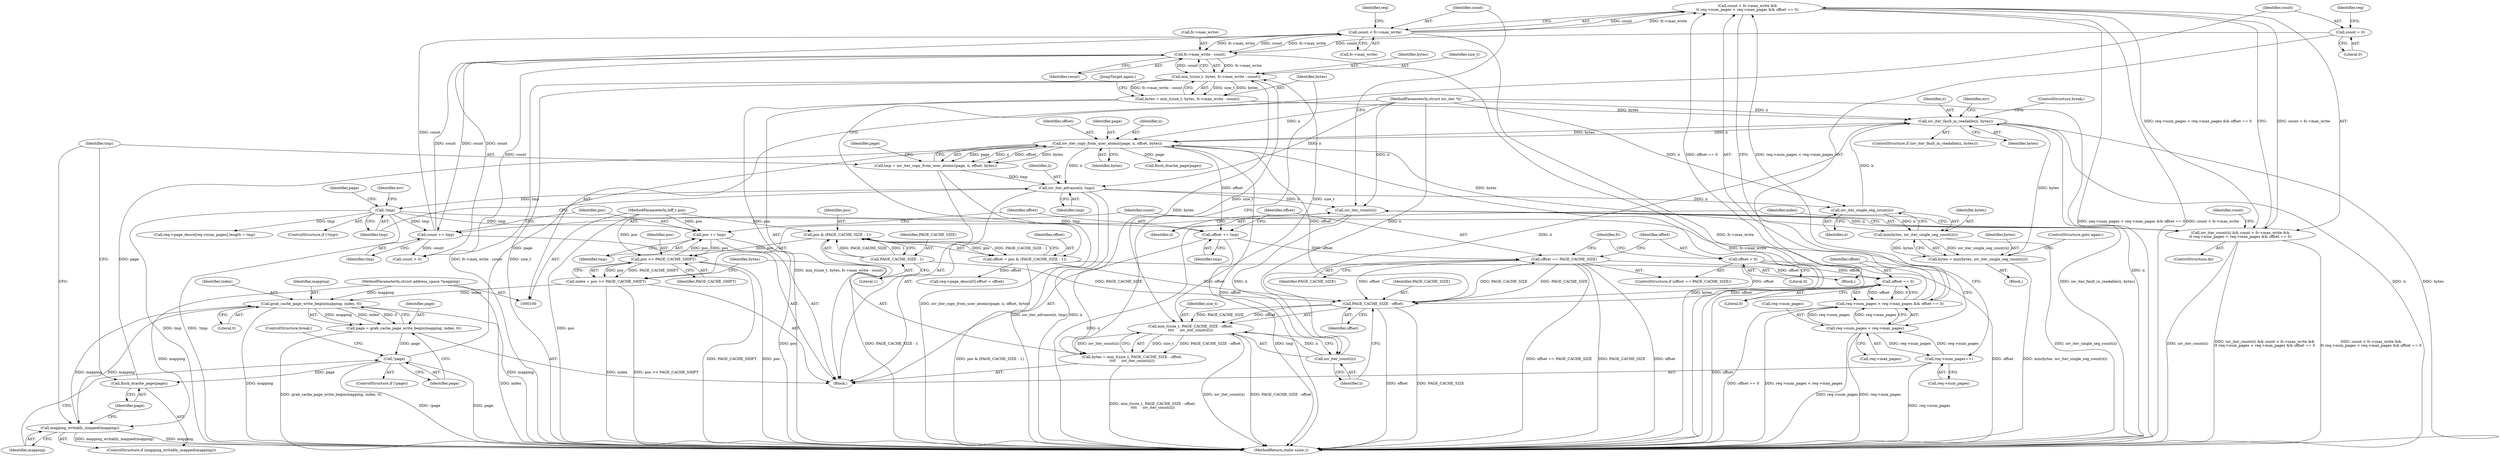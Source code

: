 digraph "0_linux_3ca8138f014a913f98e6ef40e939868e1e9ea876@API" {
"1000280" [label="(Call,count < fc->max_write &&\n\t\t req->num_pages < req->max_pages && offset == 0)"];
"1000281" [label="(Call,count < fc->max_write)"];
"1000255" [label="(Call,count += tmp)"];
"1000214" [label="(Call,!tmp)"];
"1000210" [label="(Call,iov_iter_advance(ii, tmp))"];
"1000203" [label="(Call,iov_iter_copy_from_user_atomic(page, ii, offset, bytes))"];
"1000193" [label="(Call,!page)"];
"1000186" [label="(Call,page = grab_cache_page_write_begin(mapping, index, 0))"];
"1000188" [label="(Call,grab_cache_page_write_begin(mapping, index, 0))"];
"1000197" [label="(Call,mapping_writably_mapped(mapping))"];
"1000102" [label="(MethodParameterIn,struct address_space *mapping)"];
"1000147" [label="(Call,index = pos >> PAGE_CACHE_SHIFT)"];
"1000149" [label="(Call,pos >> PAGE_CACHE_SHIFT)"];
"1000258" [label="(Call,pos += tmp)"];
"1000104" [label="(MethodParameterIn,loff_t pos)"];
"1000116" [label="(Call,pos & (PAGE_CACHE_SIZE - 1))"];
"1000118" [label="(Call,PAGE_CACHE_SIZE - 1)"];
"1000199" [label="(Call,flush_dcache_page(page))"];
"1000178" [label="(Call,iov_iter_fault_in_readable(ii, bytes))"];
"1000225" [label="(Call,iov_iter_single_seg_count(ii))"];
"1000103" [label="(MethodParameterIn,struct iov_iter *ii)"];
"1000160" [label="(Call,iov_iter_count(ii))"];
"1000278" [label="(Call,iov_iter_count(ii))"];
"1000221" [label="(Call,bytes = min(bytes, iov_iter_single_seg_count(ii)))"];
"1000223" [label="(Call,min(bytes, iov_iter_single_seg_count(ii)))"];
"1000162" [label="(Call,bytes = min_t(size_t, bytes, fc->max_write - count))"];
"1000164" [label="(Call,min_t(size_t, bytes, fc->max_write - count))"];
"1000155" [label="(Call,min_t(size_t, PAGE_CACHE_SIZE - offset,\n\t\t\t\t     iov_iter_count(ii)))"];
"1000157" [label="(Call,PAGE_CACHE_SIZE - offset)"];
"1000265" [label="(Call,offset == PAGE_CACHE_SIZE)"];
"1000261" [label="(Call,offset += tmp)"];
"1000268" [label="(Call,offset = 0)"];
"1000294" [label="(Call,offset == 0)"];
"1000114" [label="(Call,offset = pos & (PAGE_CACHE_SIZE - 1))"];
"1000153" [label="(Call,bytes = min_t(size_t, PAGE_CACHE_SIZE - offset,\n\t\t\t\t     iov_iter_count(ii)))"];
"1000167" [label="(Call,fc->max_write - count)"];
"1000122" [label="(Call,count = 0)"];
"1000201" [label="(Call,tmp = iov_iter_copy_from_user_atomic(page, ii, offset, bytes))"];
"1000286" [label="(Call,req->num_pages < req->max_pages && offset == 0)"];
"1000287" [label="(Call,req->num_pages < req->max_pages)"];
"1000251" [label="(Call,req->num_pages++)"];
"1000277" [label="(Call,iov_iter_count(ii) && count < fc->max_write &&\n\t\t req->num_pages < req->max_pages && offset == 0)"];
"1000189" [label="(Identifier,mapping)"];
"1000265" [label="(Call,offset == PAGE_CACHE_SIZE)"];
"1000274" [label="(Identifier,fc)"];
"1000117" [label="(Identifier,pos)"];
"1000199" [label="(Call,flush_dcache_page(page))"];
"1000114" [label="(Call,offset = pos & (PAGE_CACHE_SIZE - 1))"];
"1000197" [label="(Call,mapping_writably_mapped(mapping))"];
"1000288" [label="(Call,req->num_pages)"];
"1000120" [label="(Literal,1)"];
"1000295" [label="(Identifier,offset)"];
"1000286" [label="(Call,req->num_pages < req->max_pages && offset == 0)"];
"1000180" [label="(Identifier,bytes)"];
"1000207" [label="(Identifier,bytes)"];
"1000191" [label="(Literal,0)"];
"1000304" [label="(MethodReturn,static ssize_t)"];
"1000187" [label="(Identifier,page)"];
"1000161" [label="(Identifier,ii)"];
"1000158" [label="(Identifier,PAGE_CACHE_SIZE)"];
"1000218" [label="(Identifier,page)"];
"1000122" [label="(Call,count = 0)"];
"1000103" [label="(MethodParameterIn,struct iov_iter *ii)"];
"1000154" [label="(Identifier,bytes)"];
"1000162" [label="(Call,bytes = min_t(size_t, bytes, fc->max_write - count))"];
"1000104" [label="(MethodParameterIn,loff_t pos)"];
"1000153" [label="(Call,bytes = min_t(size_t, PAGE_CACHE_SIZE - offset,\n\t\t\t\t     iov_iter_count(ii)))"];
"1000188" [label="(Call,grab_cache_page_write_begin(mapping, index, 0))"];
"1000116" [label="(Call,pos & (PAGE_CACHE_SIZE - 1))"];
"1000226" [label="(Identifier,ii)"];
"1000206" [label="(Identifier,offset)"];
"1000277" [label="(Call,iov_iter_count(ii) && count < fc->max_write &&\n\t\t req->num_pages < req->max_pages && offset == 0)"];
"1000102" [label="(MethodParameterIn,struct address_space *mapping)"];
"1000204" [label="(Identifier,page)"];
"1000179" [label="(Identifier,ii)"];
"1000266" [label="(Identifier,offset)"];
"1000212" [label="(Identifier,tmp)"];
"1000205" [label="(Identifier,ii)"];
"1000256" [label="(Identifier,count)"];
"1000178" [label="(Call,iov_iter_fault_in_readable(ii, bytes))"];
"1000118" [label="(Call,PAGE_CACHE_SIZE - 1)"];
"1000255" [label="(Call,count += tmp)"];
"1000147" [label="(Call,index = pos >> PAGE_CACHE_SHIFT)"];
"1000150" [label="(Identifier,pos)"];
"1000227" [label="(ControlStructure,goto again;)"];
"1000200" [label="(Identifier,page)"];
"1000216" [label="(Block,)"];
"1000159" [label="(Identifier,offset)"];
"1000165" [label="(Identifier,size_t)"];
"1000224" [label="(Identifier,bytes)"];
"1000222" [label="(Identifier,bytes)"];
"1000259" [label="(Identifier,pos)"];
"1000172" [label="(JumpTarget,again:)"];
"1000280" [label="(Call,count < fc->max_write &&\n\t\t req->num_pages < req->max_pages && offset == 0)"];
"1000201" [label="(Call,tmp = iov_iter_copy_from_user_atomic(page, ii, offset, bytes))"];
"1000209" [label="(Identifier,page)"];
"1000164" [label="(Call,min_t(size_t, bytes, fc->max_write - count))"];
"1000143" [label="(Block,)"];
"1000160" [label="(Call,iov_iter_count(ii))"];
"1000105" [label="(Block,)"];
"1000268" [label="(Call,offset = 0)"];
"1000142" [label="(ControlStructure,do)"];
"1000279" [label="(Identifier,ii)"];
"1000151" [label="(Identifier,PAGE_CACHE_SHIFT)"];
"1000299" [label="(Call,count > 0)"];
"1000221" [label="(Call,bytes = min(bytes, iov_iter_single_seg_count(ii)))"];
"1000264" [label="(ControlStructure,if (offset == PAGE_CACHE_SIZE))"];
"1000115" [label="(Identifier,offset)"];
"1000166" [label="(Identifier,bytes)"];
"1000270" [label="(Literal,0)"];
"1000240" [label="(Call,req->page_descs[req->num_pages].length = tmp)"];
"1000133" [label="(Call,req->page_descs[0].offset = offset)"];
"1000193" [label="(Call,!page)"];
"1000300" [label="(Identifier,count)"];
"1000129" [label="(Identifier,req)"];
"1000190" [label="(Identifier,index)"];
"1000186" [label="(Call,page = grab_cache_page_write_begin(mapping, index, 0))"];
"1000208" [label="(Call,flush_dcache_page(page))"];
"1000156" [label="(Identifier,size_t)"];
"1000257" [label="(Identifier,tmp)"];
"1000211" [label="(Identifier,ii)"];
"1000263" [label="(Identifier,tmp)"];
"1000294" [label="(Call,offset == 0)"];
"1000198" [label="(Identifier,mapping)"];
"1000192" [label="(ControlStructure,if (!page))"];
"1000183" [label="(Identifier,err)"];
"1000195" [label="(ControlStructure,break;)"];
"1000210" [label="(Call,iov_iter_advance(ii, tmp))"];
"1000214" [label="(Call,!tmp)"];
"1000203" [label="(Call,iov_iter_copy_from_user_atomic(page, ii, offset, bytes))"];
"1000177" [label="(ControlStructure,if (iov_iter_fault_in_readable(ii, bytes)))"];
"1000252" [label="(Call,req->num_pages)"];
"1000296" [label="(Literal,0)"];
"1000155" [label="(Call,min_t(size_t, PAGE_CACHE_SIZE - offset,\n\t\t\t\t     iov_iter_count(ii)))"];
"1000202" [label="(Identifier,tmp)"];
"1000171" [label="(Identifier,count)"];
"1000283" [label="(Call,fc->max_write)"];
"1000267" [label="(Identifier,PAGE_CACHE_SIZE)"];
"1000291" [label="(Call,req->max_pages)"];
"1000163" [label="(Identifier,bytes)"];
"1000223" [label="(Call,min(bytes, iov_iter_single_seg_count(ii)))"];
"1000278" [label="(Call,iov_iter_count(ii))"];
"1000157" [label="(Call,PAGE_CACHE_SIZE - offset)"];
"1000167" [label="(Call,fc->max_write - count)"];
"1000251" [label="(Call,req->num_pages++)"];
"1000194" [label="(Identifier,page)"];
"1000196" [label="(ControlStructure,if (mapping_writably_mapped(mapping)))"];
"1000225" [label="(Call,iov_iter_single_seg_count(ii))"];
"1000119" [label="(Identifier,PAGE_CACHE_SIZE)"];
"1000124" [label="(Literal,0)"];
"1000213" [label="(ControlStructure,if (!tmp))"];
"1000258" [label="(Call,pos += tmp)"];
"1000123" [label="(Identifier,count)"];
"1000260" [label="(Identifier,tmp)"];
"1000262" [label="(Identifier,offset)"];
"1000168" [label="(Call,fc->max_write)"];
"1000281" [label="(Call,count < fc->max_write)"];
"1000269" [label="(Identifier,offset)"];
"1000282" [label="(Identifier,count)"];
"1000149" [label="(Call,pos >> PAGE_CACHE_SHIFT)"];
"1000287" [label="(Call,req->num_pages < req->max_pages)"];
"1000289" [label="(Identifier,req)"];
"1000261" [label="(Call,offset += tmp)"];
"1000181" [label="(ControlStructure,break;)"];
"1000148" [label="(Identifier,index)"];
"1000215" [label="(Identifier,tmp)"];
"1000229" [label="(Identifier,err)"];
"1000280" -> "1000277"  [label="AST: "];
"1000280" -> "1000281"  [label="CFG: "];
"1000280" -> "1000286"  [label="CFG: "];
"1000281" -> "1000280"  [label="AST: "];
"1000286" -> "1000280"  [label="AST: "];
"1000277" -> "1000280"  [label="CFG: "];
"1000280" -> "1000304"  [label="DDG: req->num_pages < req->max_pages && offset == 0"];
"1000280" -> "1000304"  [label="DDG: count < fc->max_write"];
"1000280" -> "1000277"  [label="DDG: count < fc->max_write"];
"1000280" -> "1000277"  [label="DDG: req->num_pages < req->max_pages && offset == 0"];
"1000281" -> "1000280"  [label="DDG: count"];
"1000281" -> "1000280"  [label="DDG: fc->max_write"];
"1000286" -> "1000280"  [label="DDG: req->num_pages < req->max_pages"];
"1000286" -> "1000280"  [label="DDG: offset == 0"];
"1000281" -> "1000283"  [label="CFG: "];
"1000282" -> "1000281"  [label="AST: "];
"1000283" -> "1000281"  [label="AST: "];
"1000289" -> "1000281"  [label="CFG: "];
"1000281" -> "1000304"  [label="DDG: fc->max_write"];
"1000281" -> "1000167"  [label="DDG: fc->max_write"];
"1000281" -> "1000167"  [label="DDG: count"];
"1000255" -> "1000281"  [label="DDG: count"];
"1000167" -> "1000281"  [label="DDG: fc->max_write"];
"1000281" -> "1000299"  [label="DDG: count"];
"1000255" -> "1000143"  [label="AST: "];
"1000255" -> "1000257"  [label="CFG: "];
"1000256" -> "1000255"  [label="AST: "];
"1000257" -> "1000255"  [label="AST: "];
"1000259" -> "1000255"  [label="CFG: "];
"1000255" -> "1000167"  [label="DDG: count"];
"1000214" -> "1000255"  [label="DDG: tmp"];
"1000167" -> "1000255"  [label="DDG: count"];
"1000255" -> "1000299"  [label="DDG: count"];
"1000214" -> "1000213"  [label="AST: "];
"1000214" -> "1000215"  [label="CFG: "];
"1000215" -> "1000214"  [label="AST: "];
"1000218" -> "1000214"  [label="CFG: "];
"1000229" -> "1000214"  [label="CFG: "];
"1000214" -> "1000304"  [label="DDG: !tmp"];
"1000214" -> "1000304"  [label="DDG: tmp"];
"1000210" -> "1000214"  [label="DDG: tmp"];
"1000214" -> "1000240"  [label="DDG: tmp"];
"1000214" -> "1000258"  [label="DDG: tmp"];
"1000214" -> "1000261"  [label="DDG: tmp"];
"1000210" -> "1000143"  [label="AST: "];
"1000210" -> "1000212"  [label="CFG: "];
"1000211" -> "1000210"  [label="AST: "];
"1000212" -> "1000210"  [label="AST: "];
"1000215" -> "1000210"  [label="CFG: "];
"1000210" -> "1000304"  [label="DDG: iov_iter_advance(ii, tmp)"];
"1000210" -> "1000304"  [label="DDG: ii"];
"1000203" -> "1000210"  [label="DDG: ii"];
"1000103" -> "1000210"  [label="DDG: ii"];
"1000201" -> "1000210"  [label="DDG: tmp"];
"1000210" -> "1000225"  [label="DDG: ii"];
"1000210" -> "1000278"  [label="DDG: ii"];
"1000203" -> "1000201"  [label="AST: "];
"1000203" -> "1000207"  [label="CFG: "];
"1000204" -> "1000203"  [label="AST: "];
"1000205" -> "1000203"  [label="AST: "];
"1000206" -> "1000203"  [label="AST: "];
"1000207" -> "1000203"  [label="AST: "];
"1000201" -> "1000203"  [label="CFG: "];
"1000203" -> "1000304"  [label="DDG: offset"];
"1000203" -> "1000304"  [label="DDG: bytes"];
"1000203" -> "1000201"  [label="DDG: page"];
"1000203" -> "1000201"  [label="DDG: ii"];
"1000203" -> "1000201"  [label="DDG: offset"];
"1000203" -> "1000201"  [label="DDG: bytes"];
"1000193" -> "1000203"  [label="DDG: page"];
"1000199" -> "1000203"  [label="DDG: page"];
"1000178" -> "1000203"  [label="DDG: ii"];
"1000178" -> "1000203"  [label="DDG: bytes"];
"1000103" -> "1000203"  [label="DDG: ii"];
"1000157" -> "1000203"  [label="DDG: offset"];
"1000203" -> "1000208"  [label="DDG: page"];
"1000203" -> "1000223"  [label="DDG: bytes"];
"1000203" -> "1000261"  [label="DDG: offset"];
"1000193" -> "1000192"  [label="AST: "];
"1000193" -> "1000194"  [label="CFG: "];
"1000194" -> "1000193"  [label="AST: "];
"1000195" -> "1000193"  [label="CFG: "];
"1000198" -> "1000193"  [label="CFG: "];
"1000193" -> "1000304"  [label="DDG: page"];
"1000193" -> "1000304"  [label="DDG: !page"];
"1000186" -> "1000193"  [label="DDG: page"];
"1000193" -> "1000199"  [label="DDG: page"];
"1000186" -> "1000143"  [label="AST: "];
"1000186" -> "1000188"  [label="CFG: "];
"1000187" -> "1000186"  [label="AST: "];
"1000188" -> "1000186"  [label="AST: "];
"1000194" -> "1000186"  [label="CFG: "];
"1000186" -> "1000304"  [label="DDG: grab_cache_page_write_begin(mapping, index, 0)"];
"1000188" -> "1000186"  [label="DDG: mapping"];
"1000188" -> "1000186"  [label="DDG: index"];
"1000188" -> "1000186"  [label="DDG: 0"];
"1000188" -> "1000191"  [label="CFG: "];
"1000189" -> "1000188"  [label="AST: "];
"1000190" -> "1000188"  [label="AST: "];
"1000191" -> "1000188"  [label="AST: "];
"1000188" -> "1000304"  [label="DDG: index"];
"1000188" -> "1000304"  [label="DDG: mapping"];
"1000197" -> "1000188"  [label="DDG: mapping"];
"1000102" -> "1000188"  [label="DDG: mapping"];
"1000147" -> "1000188"  [label="DDG: index"];
"1000188" -> "1000197"  [label="DDG: mapping"];
"1000197" -> "1000196"  [label="AST: "];
"1000197" -> "1000198"  [label="CFG: "];
"1000198" -> "1000197"  [label="AST: "];
"1000200" -> "1000197"  [label="CFG: "];
"1000202" -> "1000197"  [label="CFG: "];
"1000197" -> "1000304"  [label="DDG: mapping_writably_mapped(mapping)"];
"1000197" -> "1000304"  [label="DDG: mapping"];
"1000102" -> "1000197"  [label="DDG: mapping"];
"1000102" -> "1000100"  [label="AST: "];
"1000102" -> "1000304"  [label="DDG: mapping"];
"1000147" -> "1000143"  [label="AST: "];
"1000147" -> "1000149"  [label="CFG: "];
"1000148" -> "1000147"  [label="AST: "];
"1000149" -> "1000147"  [label="AST: "];
"1000154" -> "1000147"  [label="CFG: "];
"1000147" -> "1000304"  [label="DDG: pos >> PAGE_CACHE_SHIFT"];
"1000147" -> "1000304"  [label="DDG: index"];
"1000149" -> "1000147"  [label="DDG: pos"];
"1000149" -> "1000147"  [label="DDG: PAGE_CACHE_SHIFT"];
"1000149" -> "1000151"  [label="CFG: "];
"1000150" -> "1000149"  [label="AST: "];
"1000151" -> "1000149"  [label="AST: "];
"1000149" -> "1000304"  [label="DDG: PAGE_CACHE_SHIFT"];
"1000149" -> "1000304"  [label="DDG: pos"];
"1000258" -> "1000149"  [label="DDG: pos"];
"1000116" -> "1000149"  [label="DDG: pos"];
"1000104" -> "1000149"  [label="DDG: pos"];
"1000149" -> "1000258"  [label="DDG: pos"];
"1000258" -> "1000143"  [label="AST: "];
"1000258" -> "1000260"  [label="CFG: "];
"1000259" -> "1000258"  [label="AST: "];
"1000260" -> "1000258"  [label="AST: "];
"1000262" -> "1000258"  [label="CFG: "];
"1000258" -> "1000304"  [label="DDG: pos"];
"1000104" -> "1000258"  [label="DDG: pos"];
"1000104" -> "1000100"  [label="AST: "];
"1000104" -> "1000304"  [label="DDG: pos"];
"1000104" -> "1000116"  [label="DDG: pos"];
"1000116" -> "1000114"  [label="AST: "];
"1000116" -> "1000118"  [label="CFG: "];
"1000117" -> "1000116"  [label="AST: "];
"1000118" -> "1000116"  [label="AST: "];
"1000114" -> "1000116"  [label="CFG: "];
"1000116" -> "1000304"  [label="DDG: PAGE_CACHE_SIZE - 1"];
"1000116" -> "1000114"  [label="DDG: pos"];
"1000116" -> "1000114"  [label="DDG: PAGE_CACHE_SIZE - 1"];
"1000118" -> "1000116"  [label="DDG: PAGE_CACHE_SIZE"];
"1000118" -> "1000116"  [label="DDG: 1"];
"1000118" -> "1000120"  [label="CFG: "];
"1000119" -> "1000118"  [label="AST: "];
"1000120" -> "1000118"  [label="AST: "];
"1000118" -> "1000157"  [label="DDG: PAGE_CACHE_SIZE"];
"1000199" -> "1000196"  [label="AST: "];
"1000199" -> "1000200"  [label="CFG: "];
"1000200" -> "1000199"  [label="AST: "];
"1000202" -> "1000199"  [label="CFG: "];
"1000178" -> "1000177"  [label="AST: "];
"1000178" -> "1000180"  [label="CFG: "];
"1000179" -> "1000178"  [label="AST: "];
"1000180" -> "1000178"  [label="AST: "];
"1000181" -> "1000178"  [label="CFG: "];
"1000183" -> "1000178"  [label="CFG: "];
"1000178" -> "1000304"  [label="DDG: iov_iter_fault_in_readable(ii, bytes)"];
"1000178" -> "1000304"  [label="DDG: ii"];
"1000178" -> "1000304"  [label="DDG: bytes"];
"1000225" -> "1000178"  [label="DDG: ii"];
"1000160" -> "1000178"  [label="DDG: ii"];
"1000103" -> "1000178"  [label="DDG: ii"];
"1000221" -> "1000178"  [label="DDG: bytes"];
"1000162" -> "1000178"  [label="DDG: bytes"];
"1000225" -> "1000223"  [label="AST: "];
"1000225" -> "1000226"  [label="CFG: "];
"1000226" -> "1000225"  [label="AST: "];
"1000223" -> "1000225"  [label="CFG: "];
"1000225" -> "1000223"  [label="DDG: ii"];
"1000103" -> "1000225"  [label="DDG: ii"];
"1000103" -> "1000100"  [label="AST: "];
"1000103" -> "1000304"  [label="DDG: ii"];
"1000103" -> "1000160"  [label="DDG: ii"];
"1000103" -> "1000278"  [label="DDG: ii"];
"1000160" -> "1000155"  [label="AST: "];
"1000160" -> "1000161"  [label="CFG: "];
"1000161" -> "1000160"  [label="AST: "];
"1000155" -> "1000160"  [label="CFG: "];
"1000160" -> "1000155"  [label="DDG: ii"];
"1000278" -> "1000160"  [label="DDG: ii"];
"1000278" -> "1000277"  [label="AST: "];
"1000278" -> "1000279"  [label="CFG: "];
"1000279" -> "1000278"  [label="AST: "];
"1000282" -> "1000278"  [label="CFG: "];
"1000277" -> "1000278"  [label="CFG: "];
"1000278" -> "1000304"  [label="DDG: ii"];
"1000278" -> "1000277"  [label="DDG: ii"];
"1000221" -> "1000216"  [label="AST: "];
"1000221" -> "1000223"  [label="CFG: "];
"1000222" -> "1000221"  [label="AST: "];
"1000223" -> "1000221"  [label="AST: "];
"1000227" -> "1000221"  [label="CFG: "];
"1000221" -> "1000304"  [label="DDG: min(bytes, iov_iter_single_seg_count(ii))"];
"1000223" -> "1000221"  [label="DDG: bytes"];
"1000223" -> "1000221"  [label="DDG: iov_iter_single_seg_count(ii)"];
"1000224" -> "1000223"  [label="AST: "];
"1000223" -> "1000304"  [label="DDG: iov_iter_single_seg_count(ii)"];
"1000162" -> "1000143"  [label="AST: "];
"1000162" -> "1000164"  [label="CFG: "];
"1000163" -> "1000162"  [label="AST: "];
"1000164" -> "1000162"  [label="AST: "];
"1000172" -> "1000162"  [label="CFG: "];
"1000162" -> "1000304"  [label="DDG: min_t(size_t, bytes, fc->max_write - count)"];
"1000164" -> "1000162"  [label="DDG: size_t"];
"1000164" -> "1000162"  [label="DDG: bytes"];
"1000164" -> "1000162"  [label="DDG: fc->max_write - count"];
"1000164" -> "1000167"  [label="CFG: "];
"1000165" -> "1000164"  [label="AST: "];
"1000166" -> "1000164"  [label="AST: "];
"1000167" -> "1000164"  [label="AST: "];
"1000164" -> "1000304"  [label="DDG: fc->max_write - count"];
"1000164" -> "1000304"  [label="DDG: size_t"];
"1000164" -> "1000155"  [label="DDG: size_t"];
"1000155" -> "1000164"  [label="DDG: size_t"];
"1000153" -> "1000164"  [label="DDG: bytes"];
"1000167" -> "1000164"  [label="DDG: fc->max_write"];
"1000167" -> "1000164"  [label="DDG: count"];
"1000155" -> "1000153"  [label="AST: "];
"1000156" -> "1000155"  [label="AST: "];
"1000157" -> "1000155"  [label="AST: "];
"1000153" -> "1000155"  [label="CFG: "];
"1000155" -> "1000304"  [label="DDG: PAGE_CACHE_SIZE - offset"];
"1000155" -> "1000304"  [label="DDG: iov_iter_count(ii)"];
"1000155" -> "1000153"  [label="DDG: size_t"];
"1000155" -> "1000153"  [label="DDG: PAGE_CACHE_SIZE - offset"];
"1000155" -> "1000153"  [label="DDG: iov_iter_count(ii)"];
"1000157" -> "1000155"  [label="DDG: PAGE_CACHE_SIZE"];
"1000157" -> "1000155"  [label="DDG: offset"];
"1000157" -> "1000159"  [label="CFG: "];
"1000158" -> "1000157"  [label="AST: "];
"1000159" -> "1000157"  [label="AST: "];
"1000161" -> "1000157"  [label="CFG: "];
"1000157" -> "1000304"  [label="DDG: offset"];
"1000157" -> "1000304"  [label="DDG: PAGE_CACHE_SIZE"];
"1000265" -> "1000157"  [label="DDG: PAGE_CACHE_SIZE"];
"1000265" -> "1000157"  [label="DDG: offset"];
"1000268" -> "1000157"  [label="DDG: offset"];
"1000294" -> "1000157"  [label="DDG: offset"];
"1000114" -> "1000157"  [label="DDG: offset"];
"1000157" -> "1000265"  [label="DDG: PAGE_CACHE_SIZE"];
"1000265" -> "1000264"  [label="AST: "];
"1000265" -> "1000267"  [label="CFG: "];
"1000266" -> "1000265"  [label="AST: "];
"1000267" -> "1000265"  [label="AST: "];
"1000269" -> "1000265"  [label="CFG: "];
"1000274" -> "1000265"  [label="CFG: "];
"1000265" -> "1000304"  [label="DDG: offset == PAGE_CACHE_SIZE"];
"1000265" -> "1000304"  [label="DDG: PAGE_CACHE_SIZE"];
"1000265" -> "1000304"  [label="DDG: offset"];
"1000261" -> "1000265"  [label="DDG: offset"];
"1000265" -> "1000294"  [label="DDG: offset"];
"1000261" -> "1000143"  [label="AST: "];
"1000261" -> "1000263"  [label="CFG: "];
"1000262" -> "1000261"  [label="AST: "];
"1000263" -> "1000261"  [label="AST: "];
"1000266" -> "1000261"  [label="CFG: "];
"1000261" -> "1000304"  [label="DDG: tmp"];
"1000268" -> "1000264"  [label="AST: "];
"1000268" -> "1000270"  [label="CFG: "];
"1000269" -> "1000268"  [label="AST: "];
"1000270" -> "1000268"  [label="AST: "];
"1000274" -> "1000268"  [label="CFG: "];
"1000268" -> "1000304"  [label="DDG: offset"];
"1000268" -> "1000294"  [label="DDG: offset"];
"1000294" -> "1000286"  [label="AST: "];
"1000294" -> "1000296"  [label="CFG: "];
"1000295" -> "1000294"  [label="AST: "];
"1000296" -> "1000294"  [label="AST: "];
"1000286" -> "1000294"  [label="CFG: "];
"1000294" -> "1000304"  [label="DDG: offset"];
"1000294" -> "1000286"  [label="DDG: offset"];
"1000294" -> "1000286"  [label="DDG: 0"];
"1000114" -> "1000105"  [label="AST: "];
"1000115" -> "1000114"  [label="AST: "];
"1000123" -> "1000114"  [label="CFG: "];
"1000114" -> "1000304"  [label="DDG: pos & (PAGE_CACHE_SIZE - 1)"];
"1000114" -> "1000133"  [label="DDG: offset"];
"1000153" -> "1000143"  [label="AST: "];
"1000154" -> "1000153"  [label="AST: "];
"1000163" -> "1000153"  [label="CFG: "];
"1000153" -> "1000304"  [label="DDG: min_t(size_t, PAGE_CACHE_SIZE - offset,\n\t\t\t\t     iov_iter_count(ii))"];
"1000167" -> "1000171"  [label="CFG: "];
"1000168" -> "1000167"  [label="AST: "];
"1000171" -> "1000167"  [label="AST: "];
"1000167" -> "1000304"  [label="DDG: fc->max_write"];
"1000122" -> "1000167"  [label="DDG: count"];
"1000167" -> "1000299"  [label="DDG: count"];
"1000122" -> "1000105"  [label="AST: "];
"1000122" -> "1000124"  [label="CFG: "];
"1000123" -> "1000122"  [label="AST: "];
"1000124" -> "1000122"  [label="AST: "];
"1000129" -> "1000122"  [label="CFG: "];
"1000201" -> "1000143"  [label="AST: "];
"1000202" -> "1000201"  [label="AST: "];
"1000209" -> "1000201"  [label="CFG: "];
"1000201" -> "1000304"  [label="DDG: iov_iter_copy_from_user_atomic(page, ii, offset, bytes)"];
"1000286" -> "1000287"  [label="CFG: "];
"1000287" -> "1000286"  [label="AST: "];
"1000286" -> "1000304"  [label="DDG: offset == 0"];
"1000286" -> "1000304"  [label="DDG: req->num_pages < req->max_pages"];
"1000287" -> "1000286"  [label="DDG: req->num_pages"];
"1000287" -> "1000286"  [label="DDG: req->max_pages"];
"1000287" -> "1000291"  [label="CFG: "];
"1000288" -> "1000287"  [label="AST: "];
"1000291" -> "1000287"  [label="AST: "];
"1000295" -> "1000287"  [label="CFG: "];
"1000287" -> "1000304"  [label="DDG: req->max_pages"];
"1000287" -> "1000304"  [label="DDG: req->num_pages"];
"1000287" -> "1000251"  [label="DDG: req->num_pages"];
"1000251" -> "1000287"  [label="DDG: req->num_pages"];
"1000251" -> "1000143"  [label="AST: "];
"1000251" -> "1000252"  [label="CFG: "];
"1000252" -> "1000251"  [label="AST: "];
"1000256" -> "1000251"  [label="CFG: "];
"1000251" -> "1000304"  [label="DDG: req->num_pages"];
"1000277" -> "1000142"  [label="AST: "];
"1000148" -> "1000277"  [label="CFG: "];
"1000300" -> "1000277"  [label="CFG: "];
"1000277" -> "1000304"  [label="DDG: count < fc->max_write &&\n\t\t req->num_pages < req->max_pages && offset == 0"];
"1000277" -> "1000304"  [label="DDG: iov_iter_count(ii)"];
"1000277" -> "1000304"  [label="DDG: iov_iter_count(ii) && count < fc->max_write &&\n\t\t req->num_pages < req->max_pages && offset == 0"];
}
